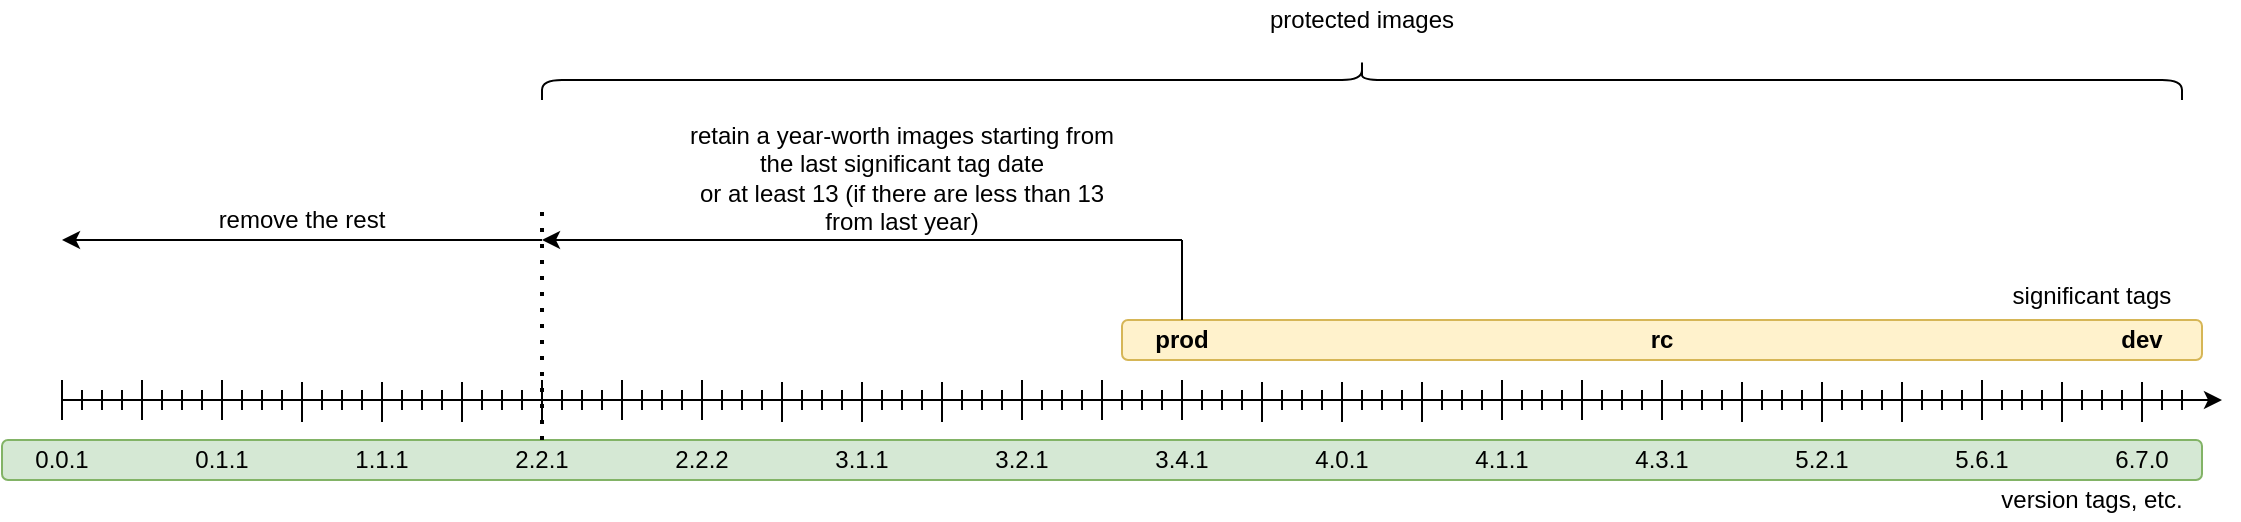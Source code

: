 <mxfile version="14.6.13" type="device"><diagram id="SdUUnmixvgzx5_fIo_vk" name="Strona-1"><mxGraphModel dx="2942" dy="1171" grid="1" gridSize="10" guides="1" tooltips="1" connect="1" arrows="1" fold="1" page="1" pageScale="1" pageWidth="1169" pageHeight="827" math="0" shadow="0"><root><mxCell id="0"/><mxCell id="1" parent="0"/><mxCell id="Y0C1DqDDqD2_Hr55Ia8j-29" value="" style="rounded=1;whiteSpace=wrap;html=1;fillColor=#fff2cc;strokeColor=#d6b656;" parent="1" vertex="1"><mxGeometry x="570" y="280" width="540" height="20" as="geometry"/></mxCell><mxCell id="Y0C1DqDDqD2_Hr55Ia8j-27" value="" style="rounded=1;whiteSpace=wrap;html=1;fillColor=#d5e8d4;strokeColor=#82b366;" parent="1" vertex="1"><mxGeometry x="10" y="340" width="1100" height="20" as="geometry"/></mxCell><mxCell id="oRygrx8aSNIwBsRyhylj-1" value="" style="endArrow=classic;html=1;" parent="1" edge="1"><mxGeometry width="50" height="50" relative="1" as="geometry"><mxPoint x="40" y="320" as="sourcePoint"/><mxPoint x="1120" y="320" as="targetPoint"/></mxGeometry></mxCell><mxCell id="oRygrx8aSNIwBsRyhylj-2" value="" style="endArrow=none;html=1;" parent="1" edge="1"><mxGeometry width="50" height="50" relative="1" as="geometry"><mxPoint x="40" y="330" as="sourcePoint"/><mxPoint x="40" y="310" as="targetPoint"/></mxGeometry></mxCell><mxCell id="oRygrx8aSNIwBsRyhylj-3" value="" style="endArrow=none;html=1;" parent="1" edge="1"><mxGeometry width="50" height="50" relative="1" as="geometry"><mxPoint x="80" y="330" as="sourcePoint"/><mxPoint x="80" y="310" as="targetPoint"/></mxGeometry></mxCell><mxCell id="oRygrx8aSNIwBsRyhylj-4" value="" style="endArrow=none;html=1;" parent="1" edge="1"><mxGeometry width="50" height="50" relative="1" as="geometry"><mxPoint x="120" y="330" as="sourcePoint"/><mxPoint x="120" y="310" as="targetPoint"/></mxGeometry></mxCell><mxCell id="oRygrx8aSNIwBsRyhylj-5" value="" style="endArrow=none;html=1;" parent="1" edge="1"><mxGeometry width="50" height="50" relative="1" as="geometry"><mxPoint x="160" y="331" as="sourcePoint"/><mxPoint x="160" y="311" as="targetPoint"/></mxGeometry></mxCell><mxCell id="oRygrx8aSNIwBsRyhylj-6" value="" style="endArrow=none;html=1;" parent="1" edge="1"><mxGeometry width="50" height="50" relative="1" as="geometry"><mxPoint x="200" y="331" as="sourcePoint"/><mxPoint x="200" y="311" as="targetPoint"/></mxGeometry></mxCell><mxCell id="oRygrx8aSNIwBsRyhylj-7" value="" style="endArrow=none;html=1;" parent="1" edge="1"><mxGeometry width="50" height="50" relative="1" as="geometry"><mxPoint x="240" y="331" as="sourcePoint"/><mxPoint x="240" y="311" as="targetPoint"/></mxGeometry></mxCell><mxCell id="oRygrx8aSNIwBsRyhylj-8" value="" style="endArrow=none;html=1;" parent="1" edge="1"><mxGeometry width="50" height="50" relative="1" as="geometry"><mxPoint x="280" y="330" as="sourcePoint"/><mxPoint x="280" y="310" as="targetPoint"/></mxGeometry></mxCell><mxCell id="oRygrx8aSNIwBsRyhylj-9" value="" style="endArrow=none;html=1;" parent="1" edge="1"><mxGeometry width="50" height="50" relative="1" as="geometry"><mxPoint x="320" y="330" as="sourcePoint"/><mxPoint x="320" y="310" as="targetPoint"/></mxGeometry></mxCell><mxCell id="oRygrx8aSNIwBsRyhylj-10" value="" style="endArrow=none;html=1;" parent="1" edge="1"><mxGeometry width="50" height="50" relative="1" as="geometry"><mxPoint x="360" y="330" as="sourcePoint"/><mxPoint x="360" y="310" as="targetPoint"/></mxGeometry></mxCell><mxCell id="oRygrx8aSNIwBsRyhylj-11" value="" style="endArrow=none;html=1;" parent="1" edge="1"><mxGeometry width="50" height="50" relative="1" as="geometry"><mxPoint x="400" y="331" as="sourcePoint"/><mxPoint x="400" y="311" as="targetPoint"/></mxGeometry></mxCell><mxCell id="oRygrx8aSNIwBsRyhylj-12" value="" style="endArrow=none;html=1;" parent="1" edge="1"><mxGeometry width="50" height="50" relative="1" as="geometry"><mxPoint x="440" y="331" as="sourcePoint"/><mxPoint x="440" y="311" as="targetPoint"/></mxGeometry></mxCell><mxCell id="oRygrx8aSNIwBsRyhylj-13" value="" style="endArrow=none;html=1;" parent="1" edge="1"><mxGeometry width="50" height="50" relative="1" as="geometry"><mxPoint x="480" y="331" as="sourcePoint"/><mxPoint x="480" y="311" as="targetPoint"/></mxGeometry></mxCell><mxCell id="oRygrx8aSNIwBsRyhylj-14" value="" style="endArrow=none;html=1;" parent="1" edge="1"><mxGeometry width="50" height="50" relative="1" as="geometry"><mxPoint x="520" y="330" as="sourcePoint"/><mxPoint x="520" y="310" as="targetPoint"/></mxGeometry></mxCell><mxCell id="oRygrx8aSNIwBsRyhylj-15" value="" style="endArrow=none;html=1;" parent="1" edge="1"><mxGeometry width="50" height="50" relative="1" as="geometry"><mxPoint x="560" y="330" as="sourcePoint"/><mxPoint x="560" y="310" as="targetPoint"/></mxGeometry></mxCell><mxCell id="oRygrx8aSNIwBsRyhylj-16" value="" style="endArrow=none;html=1;" parent="1" edge="1"><mxGeometry width="50" height="50" relative="1" as="geometry"><mxPoint x="600" y="330" as="sourcePoint"/><mxPoint x="600" y="310" as="targetPoint"/></mxGeometry></mxCell><mxCell id="oRygrx8aSNIwBsRyhylj-17" value="" style="endArrow=none;html=1;" parent="1" edge="1"><mxGeometry width="50" height="50" relative="1" as="geometry"><mxPoint x="640" y="331" as="sourcePoint"/><mxPoint x="640" y="311" as="targetPoint"/></mxGeometry></mxCell><mxCell id="oRygrx8aSNIwBsRyhylj-18" value="" style="endArrow=none;html=1;" parent="1" edge="1"><mxGeometry width="50" height="50" relative="1" as="geometry"><mxPoint x="680" y="331" as="sourcePoint"/><mxPoint x="680" y="311" as="targetPoint"/></mxGeometry></mxCell><mxCell id="oRygrx8aSNIwBsRyhylj-19" value="" style="endArrow=none;html=1;" parent="1" edge="1"><mxGeometry width="50" height="50" relative="1" as="geometry"><mxPoint x="720" y="331" as="sourcePoint"/><mxPoint x="720" y="311" as="targetPoint"/></mxGeometry></mxCell><mxCell id="oRygrx8aSNIwBsRyhylj-20" value="" style="endArrow=none;html=1;" parent="1" edge="1"><mxGeometry width="50" height="50" relative="1" as="geometry"><mxPoint x="760" y="330" as="sourcePoint"/><mxPoint x="760" y="310" as="targetPoint"/></mxGeometry></mxCell><mxCell id="oRygrx8aSNIwBsRyhylj-21" value="" style="endArrow=none;html=1;" parent="1" edge="1"><mxGeometry width="50" height="50" relative="1" as="geometry"><mxPoint x="800" y="330" as="sourcePoint"/><mxPoint x="800" y="310" as="targetPoint"/></mxGeometry></mxCell><mxCell id="oRygrx8aSNIwBsRyhylj-22" value="" style="endArrow=none;html=1;" parent="1" edge="1"><mxGeometry width="50" height="50" relative="1" as="geometry"><mxPoint x="840" y="330" as="sourcePoint"/><mxPoint x="840" y="310" as="targetPoint"/></mxGeometry></mxCell><mxCell id="oRygrx8aSNIwBsRyhylj-23" value="" style="endArrow=none;html=1;" parent="1" edge="1"><mxGeometry width="50" height="50" relative="1" as="geometry"><mxPoint x="880" y="331" as="sourcePoint"/><mxPoint x="880" y="311" as="targetPoint"/></mxGeometry></mxCell><mxCell id="oRygrx8aSNIwBsRyhylj-24" value="" style="endArrow=none;html=1;" parent="1" edge="1"><mxGeometry width="50" height="50" relative="1" as="geometry"><mxPoint x="920" y="331" as="sourcePoint"/><mxPoint x="920" y="311" as="targetPoint"/></mxGeometry></mxCell><mxCell id="oRygrx8aSNIwBsRyhylj-25" value="" style="endArrow=none;html=1;" parent="1" edge="1"><mxGeometry width="50" height="50" relative="1" as="geometry"><mxPoint x="960" y="331" as="sourcePoint"/><mxPoint x="960" y="311" as="targetPoint"/></mxGeometry></mxCell><mxCell id="oRygrx8aSNIwBsRyhylj-26" value="" style="endArrow=none;html=1;" parent="1" edge="1"><mxGeometry width="50" height="50" relative="1" as="geometry"><mxPoint x="1000" y="330" as="sourcePoint"/><mxPoint x="1000" y="310" as="targetPoint"/></mxGeometry></mxCell><mxCell id="oRygrx8aSNIwBsRyhylj-27" value="" style="endArrow=none;html=1;" parent="1" edge="1"><mxGeometry width="50" height="50" relative="1" as="geometry"><mxPoint x="1040" y="331" as="sourcePoint"/><mxPoint x="1040" y="311" as="targetPoint"/></mxGeometry></mxCell><mxCell id="oRygrx8aSNIwBsRyhylj-28" value="" style="endArrow=none;html=1;" parent="1" edge="1"><mxGeometry width="50" height="50" relative="1" as="geometry"><mxPoint x="1080" y="331" as="sourcePoint"/><mxPoint x="1080" y="311" as="targetPoint"/></mxGeometry></mxCell><mxCell id="oRygrx8aSNIwBsRyhylj-30" value="" style="endArrow=none;html=1;" parent="1" edge="1"><mxGeometry width="50" height="50" relative="1" as="geometry"><mxPoint x="50" y="325" as="sourcePoint"/><mxPoint x="50" y="315" as="targetPoint"/></mxGeometry></mxCell><mxCell id="oRygrx8aSNIwBsRyhylj-31" value="" style="endArrow=none;html=1;" parent="1" edge="1"><mxGeometry width="50" height="50" relative="1" as="geometry"><mxPoint x="60" y="325" as="sourcePoint"/><mxPoint x="60" y="315" as="targetPoint"/></mxGeometry></mxCell><mxCell id="oRygrx8aSNIwBsRyhylj-32" value="" style="endArrow=none;html=1;" parent="1" edge="1"><mxGeometry width="50" height="50" relative="1" as="geometry"><mxPoint x="70" y="325" as="sourcePoint"/><mxPoint x="70" y="315" as="targetPoint"/></mxGeometry></mxCell><mxCell id="oRygrx8aSNIwBsRyhylj-33" value="" style="endArrow=none;html=1;" parent="1" edge="1"><mxGeometry width="50" height="50" relative="1" as="geometry"><mxPoint x="90" y="325" as="sourcePoint"/><mxPoint x="90" y="315" as="targetPoint"/></mxGeometry></mxCell><mxCell id="oRygrx8aSNIwBsRyhylj-34" value="" style="endArrow=none;html=1;" parent="1" edge="1"><mxGeometry width="50" height="50" relative="1" as="geometry"><mxPoint x="100" y="325" as="sourcePoint"/><mxPoint x="100" y="315" as="targetPoint"/></mxGeometry></mxCell><mxCell id="oRygrx8aSNIwBsRyhylj-35" value="" style="endArrow=none;html=1;" parent="1" edge="1"><mxGeometry width="50" height="50" relative="1" as="geometry"><mxPoint x="110" y="325" as="sourcePoint"/><mxPoint x="110" y="315" as="targetPoint"/></mxGeometry></mxCell><mxCell id="oRygrx8aSNIwBsRyhylj-36" value="" style="endArrow=none;html=1;" parent="1" edge="1"><mxGeometry width="50" height="50" relative="1" as="geometry"><mxPoint x="130" y="325" as="sourcePoint"/><mxPoint x="130" y="315" as="targetPoint"/></mxGeometry></mxCell><mxCell id="oRygrx8aSNIwBsRyhylj-37" value="" style="endArrow=none;html=1;" parent="1" edge="1"><mxGeometry width="50" height="50" relative="1" as="geometry"><mxPoint x="140" y="325" as="sourcePoint"/><mxPoint x="140" y="315" as="targetPoint"/></mxGeometry></mxCell><mxCell id="oRygrx8aSNIwBsRyhylj-38" value="" style="endArrow=none;html=1;" parent="1" edge="1"><mxGeometry width="50" height="50" relative="1" as="geometry"><mxPoint x="150" y="325" as="sourcePoint"/><mxPoint x="150" y="315" as="targetPoint"/></mxGeometry></mxCell><mxCell id="oRygrx8aSNIwBsRyhylj-39" value="" style="endArrow=none;html=1;" parent="1" edge="1"><mxGeometry width="50" height="50" relative="1" as="geometry"><mxPoint x="170" y="325" as="sourcePoint"/><mxPoint x="170" y="315" as="targetPoint"/></mxGeometry></mxCell><mxCell id="oRygrx8aSNIwBsRyhylj-40" value="" style="endArrow=none;html=1;" parent="1" edge="1"><mxGeometry width="50" height="50" relative="1" as="geometry"><mxPoint x="180" y="325" as="sourcePoint"/><mxPoint x="180" y="315" as="targetPoint"/></mxGeometry></mxCell><mxCell id="oRygrx8aSNIwBsRyhylj-41" value="" style="endArrow=none;html=1;" parent="1" edge="1"><mxGeometry width="50" height="50" relative="1" as="geometry"><mxPoint x="190" y="325" as="sourcePoint"/><mxPoint x="190" y="315" as="targetPoint"/></mxGeometry></mxCell><mxCell id="oRygrx8aSNIwBsRyhylj-42" value="" style="endArrow=none;html=1;" parent="1" edge="1"><mxGeometry width="50" height="50" relative="1" as="geometry"><mxPoint x="210" y="325" as="sourcePoint"/><mxPoint x="210" y="315" as="targetPoint"/></mxGeometry></mxCell><mxCell id="oRygrx8aSNIwBsRyhylj-43" value="" style="endArrow=none;html=1;" parent="1" edge="1"><mxGeometry width="50" height="50" relative="1" as="geometry"><mxPoint x="220" y="325" as="sourcePoint"/><mxPoint x="220" y="315" as="targetPoint"/></mxGeometry></mxCell><mxCell id="oRygrx8aSNIwBsRyhylj-44" value="" style="endArrow=none;html=1;" parent="1" edge="1"><mxGeometry width="50" height="50" relative="1" as="geometry"><mxPoint x="230" y="325" as="sourcePoint"/><mxPoint x="230" y="315" as="targetPoint"/></mxGeometry></mxCell><mxCell id="oRygrx8aSNIwBsRyhylj-45" value="" style="endArrow=none;html=1;" parent="1" edge="1"><mxGeometry width="50" height="50" relative="1" as="geometry"><mxPoint x="250" y="325" as="sourcePoint"/><mxPoint x="250" y="315" as="targetPoint"/></mxGeometry></mxCell><mxCell id="oRygrx8aSNIwBsRyhylj-46" value="" style="endArrow=none;html=1;" parent="1" edge="1"><mxGeometry width="50" height="50" relative="1" as="geometry"><mxPoint x="260" y="325" as="sourcePoint"/><mxPoint x="260" y="315" as="targetPoint"/></mxGeometry></mxCell><mxCell id="oRygrx8aSNIwBsRyhylj-47" value="" style="endArrow=none;html=1;" parent="1" edge="1"><mxGeometry width="50" height="50" relative="1" as="geometry"><mxPoint x="270" y="325" as="sourcePoint"/><mxPoint x="270" y="315" as="targetPoint"/></mxGeometry></mxCell><mxCell id="oRygrx8aSNIwBsRyhylj-48" value="" style="endArrow=none;html=1;" parent="1" edge="1"><mxGeometry width="50" height="50" relative="1" as="geometry"><mxPoint x="290" y="325" as="sourcePoint"/><mxPoint x="290" y="315" as="targetPoint"/></mxGeometry></mxCell><mxCell id="oRygrx8aSNIwBsRyhylj-49" value="" style="endArrow=none;html=1;" parent="1" edge="1"><mxGeometry width="50" height="50" relative="1" as="geometry"><mxPoint x="300" y="325" as="sourcePoint"/><mxPoint x="300" y="315" as="targetPoint"/></mxGeometry></mxCell><mxCell id="oRygrx8aSNIwBsRyhylj-50" value="" style="endArrow=none;html=1;" parent="1" edge="1"><mxGeometry width="50" height="50" relative="1" as="geometry"><mxPoint x="310" y="325" as="sourcePoint"/><mxPoint x="310" y="315" as="targetPoint"/></mxGeometry></mxCell><mxCell id="oRygrx8aSNIwBsRyhylj-51" value="" style="endArrow=none;html=1;" parent="1" edge="1"><mxGeometry width="50" height="50" relative="1" as="geometry"><mxPoint x="330" y="325" as="sourcePoint"/><mxPoint x="330" y="315" as="targetPoint"/></mxGeometry></mxCell><mxCell id="oRygrx8aSNIwBsRyhylj-52" value="" style="endArrow=none;html=1;" parent="1" edge="1"><mxGeometry width="50" height="50" relative="1" as="geometry"><mxPoint x="340" y="325" as="sourcePoint"/><mxPoint x="340" y="315" as="targetPoint"/></mxGeometry></mxCell><mxCell id="oRygrx8aSNIwBsRyhylj-53" value="" style="endArrow=none;html=1;" parent="1" edge="1"><mxGeometry width="50" height="50" relative="1" as="geometry"><mxPoint x="350" y="325" as="sourcePoint"/><mxPoint x="350" y="315" as="targetPoint"/></mxGeometry></mxCell><mxCell id="oRygrx8aSNIwBsRyhylj-54" value="" style="endArrow=none;html=1;" parent="1" edge="1"><mxGeometry width="50" height="50" relative="1" as="geometry"><mxPoint x="370" y="325" as="sourcePoint"/><mxPoint x="370" y="315" as="targetPoint"/></mxGeometry></mxCell><mxCell id="oRygrx8aSNIwBsRyhylj-55" value="" style="endArrow=none;html=1;" parent="1" edge="1"><mxGeometry width="50" height="50" relative="1" as="geometry"><mxPoint x="380" y="325" as="sourcePoint"/><mxPoint x="380" y="315" as="targetPoint"/></mxGeometry></mxCell><mxCell id="oRygrx8aSNIwBsRyhylj-56" value="" style="endArrow=none;html=1;" parent="1" edge="1"><mxGeometry width="50" height="50" relative="1" as="geometry"><mxPoint x="390" y="325" as="sourcePoint"/><mxPoint x="390" y="315" as="targetPoint"/></mxGeometry></mxCell><mxCell id="oRygrx8aSNIwBsRyhylj-57" value="" style="endArrow=none;html=1;" parent="1" edge="1"><mxGeometry width="50" height="50" relative="1" as="geometry"><mxPoint x="410" y="325" as="sourcePoint"/><mxPoint x="410" y="315" as="targetPoint"/></mxGeometry></mxCell><mxCell id="oRygrx8aSNIwBsRyhylj-58" value="" style="endArrow=none;html=1;" parent="1" edge="1"><mxGeometry width="50" height="50" relative="1" as="geometry"><mxPoint x="420" y="325" as="sourcePoint"/><mxPoint x="420" y="315" as="targetPoint"/></mxGeometry></mxCell><mxCell id="oRygrx8aSNIwBsRyhylj-59" value="" style="endArrow=none;html=1;" parent="1" edge="1"><mxGeometry width="50" height="50" relative="1" as="geometry"><mxPoint x="430" y="325" as="sourcePoint"/><mxPoint x="430" y="315" as="targetPoint"/></mxGeometry></mxCell><mxCell id="oRygrx8aSNIwBsRyhylj-60" value="" style="endArrow=none;html=1;" parent="1" edge="1"><mxGeometry width="50" height="50" relative="1" as="geometry"><mxPoint x="450" y="325" as="sourcePoint"/><mxPoint x="450" y="315" as="targetPoint"/></mxGeometry></mxCell><mxCell id="oRygrx8aSNIwBsRyhylj-61" value="" style="endArrow=none;html=1;" parent="1" edge="1"><mxGeometry width="50" height="50" relative="1" as="geometry"><mxPoint x="460" y="325" as="sourcePoint"/><mxPoint x="460" y="315" as="targetPoint"/></mxGeometry></mxCell><mxCell id="oRygrx8aSNIwBsRyhylj-62" value="" style="endArrow=none;html=1;" parent="1" edge="1"><mxGeometry width="50" height="50" relative="1" as="geometry"><mxPoint x="470" y="325" as="sourcePoint"/><mxPoint x="470" y="315" as="targetPoint"/></mxGeometry></mxCell><mxCell id="oRygrx8aSNIwBsRyhylj-63" value="" style="endArrow=none;html=1;" parent="1" edge="1"><mxGeometry width="50" height="50" relative="1" as="geometry"><mxPoint x="490" y="325" as="sourcePoint"/><mxPoint x="490" y="315" as="targetPoint"/></mxGeometry></mxCell><mxCell id="oRygrx8aSNIwBsRyhylj-64" value="" style="endArrow=none;html=1;" parent="1" edge="1"><mxGeometry width="50" height="50" relative="1" as="geometry"><mxPoint x="500" y="325" as="sourcePoint"/><mxPoint x="500" y="315" as="targetPoint"/></mxGeometry></mxCell><mxCell id="oRygrx8aSNIwBsRyhylj-65" value="" style="endArrow=none;html=1;" parent="1" edge="1"><mxGeometry width="50" height="50" relative="1" as="geometry"><mxPoint x="510" y="325" as="sourcePoint"/><mxPoint x="510" y="315" as="targetPoint"/></mxGeometry></mxCell><mxCell id="oRygrx8aSNIwBsRyhylj-66" value="" style="endArrow=none;html=1;" parent="1" edge="1"><mxGeometry width="50" height="50" relative="1" as="geometry"><mxPoint x="530" y="325" as="sourcePoint"/><mxPoint x="530" y="315" as="targetPoint"/></mxGeometry></mxCell><mxCell id="oRygrx8aSNIwBsRyhylj-67" value="" style="endArrow=none;html=1;" parent="1" edge="1"><mxGeometry width="50" height="50" relative="1" as="geometry"><mxPoint x="540" y="325" as="sourcePoint"/><mxPoint x="540" y="315" as="targetPoint"/></mxGeometry></mxCell><mxCell id="oRygrx8aSNIwBsRyhylj-68" value="" style="endArrow=none;html=1;" parent="1" edge="1"><mxGeometry width="50" height="50" relative="1" as="geometry"><mxPoint x="550" y="325" as="sourcePoint"/><mxPoint x="550" y="315" as="targetPoint"/></mxGeometry></mxCell><mxCell id="oRygrx8aSNIwBsRyhylj-69" value="" style="endArrow=none;html=1;" parent="1" edge="1"><mxGeometry width="50" height="50" relative="1" as="geometry"><mxPoint x="570" y="325" as="sourcePoint"/><mxPoint x="570" y="315" as="targetPoint"/></mxGeometry></mxCell><mxCell id="oRygrx8aSNIwBsRyhylj-70" value="" style="endArrow=none;html=1;" parent="1" edge="1"><mxGeometry width="50" height="50" relative="1" as="geometry"><mxPoint x="580" y="325" as="sourcePoint"/><mxPoint x="580" y="315" as="targetPoint"/></mxGeometry></mxCell><mxCell id="oRygrx8aSNIwBsRyhylj-71" value="" style="endArrow=none;html=1;" parent="1" edge="1"><mxGeometry width="50" height="50" relative="1" as="geometry"><mxPoint x="590" y="325" as="sourcePoint"/><mxPoint x="590" y="315" as="targetPoint"/></mxGeometry></mxCell><mxCell id="oRygrx8aSNIwBsRyhylj-72" value="" style="endArrow=none;html=1;" parent="1" edge="1"><mxGeometry width="50" height="50" relative="1" as="geometry"><mxPoint x="610" y="325" as="sourcePoint"/><mxPoint x="610" y="315" as="targetPoint"/></mxGeometry></mxCell><mxCell id="oRygrx8aSNIwBsRyhylj-73" value="" style="endArrow=none;html=1;" parent="1" edge="1"><mxGeometry width="50" height="50" relative="1" as="geometry"><mxPoint x="620" y="325" as="sourcePoint"/><mxPoint x="620" y="315" as="targetPoint"/></mxGeometry></mxCell><mxCell id="oRygrx8aSNIwBsRyhylj-74" value="" style="endArrow=none;html=1;" parent="1" edge="1"><mxGeometry width="50" height="50" relative="1" as="geometry"><mxPoint x="630" y="325" as="sourcePoint"/><mxPoint x="630" y="315" as="targetPoint"/></mxGeometry></mxCell><mxCell id="oRygrx8aSNIwBsRyhylj-75" value="" style="endArrow=none;html=1;" parent="1" edge="1"><mxGeometry width="50" height="50" relative="1" as="geometry"><mxPoint x="650" y="325" as="sourcePoint"/><mxPoint x="650" y="315" as="targetPoint"/></mxGeometry></mxCell><mxCell id="oRygrx8aSNIwBsRyhylj-76" value="" style="endArrow=none;html=1;" parent="1" edge="1"><mxGeometry width="50" height="50" relative="1" as="geometry"><mxPoint x="660" y="325" as="sourcePoint"/><mxPoint x="660" y="315" as="targetPoint"/></mxGeometry></mxCell><mxCell id="oRygrx8aSNIwBsRyhylj-77" value="" style="endArrow=none;html=1;" parent="1" edge="1"><mxGeometry width="50" height="50" relative="1" as="geometry"><mxPoint x="670" y="325" as="sourcePoint"/><mxPoint x="670" y="315" as="targetPoint"/></mxGeometry></mxCell><mxCell id="oRygrx8aSNIwBsRyhylj-78" value="" style="endArrow=none;html=1;" parent="1" edge="1"><mxGeometry width="50" height="50" relative="1" as="geometry"><mxPoint x="690" y="325" as="sourcePoint"/><mxPoint x="690" y="315" as="targetPoint"/></mxGeometry></mxCell><mxCell id="oRygrx8aSNIwBsRyhylj-79" value="" style="endArrow=none;html=1;" parent="1" edge="1"><mxGeometry width="50" height="50" relative="1" as="geometry"><mxPoint x="700" y="325" as="sourcePoint"/><mxPoint x="700" y="315" as="targetPoint"/></mxGeometry></mxCell><mxCell id="oRygrx8aSNIwBsRyhylj-80" value="" style="endArrow=none;html=1;" parent="1" edge="1"><mxGeometry width="50" height="50" relative="1" as="geometry"><mxPoint x="710" y="325" as="sourcePoint"/><mxPoint x="710" y="315" as="targetPoint"/></mxGeometry></mxCell><mxCell id="oRygrx8aSNIwBsRyhylj-81" value="" style="endArrow=none;html=1;" parent="1" edge="1"><mxGeometry width="50" height="50" relative="1" as="geometry"><mxPoint x="730" y="325" as="sourcePoint"/><mxPoint x="730" y="315" as="targetPoint"/></mxGeometry></mxCell><mxCell id="oRygrx8aSNIwBsRyhylj-82" value="" style="endArrow=none;html=1;" parent="1" edge="1"><mxGeometry width="50" height="50" relative="1" as="geometry"><mxPoint x="740" y="325" as="sourcePoint"/><mxPoint x="740" y="315" as="targetPoint"/></mxGeometry></mxCell><mxCell id="oRygrx8aSNIwBsRyhylj-83" value="" style="endArrow=none;html=1;" parent="1" edge="1"><mxGeometry width="50" height="50" relative="1" as="geometry"><mxPoint x="750" y="325" as="sourcePoint"/><mxPoint x="750" y="315" as="targetPoint"/></mxGeometry></mxCell><mxCell id="oRygrx8aSNIwBsRyhylj-84" value="" style="endArrow=none;html=1;" parent="1" edge="1"><mxGeometry width="50" height="50" relative="1" as="geometry"><mxPoint x="770" y="325" as="sourcePoint"/><mxPoint x="770" y="315" as="targetPoint"/></mxGeometry></mxCell><mxCell id="oRygrx8aSNIwBsRyhylj-85" value="" style="endArrow=none;html=1;" parent="1" edge="1"><mxGeometry width="50" height="50" relative="1" as="geometry"><mxPoint x="780" y="325" as="sourcePoint"/><mxPoint x="780" y="315" as="targetPoint"/></mxGeometry></mxCell><mxCell id="oRygrx8aSNIwBsRyhylj-86" value="" style="endArrow=none;html=1;" parent="1" edge="1"><mxGeometry width="50" height="50" relative="1" as="geometry"><mxPoint x="790" y="325" as="sourcePoint"/><mxPoint x="790" y="315" as="targetPoint"/></mxGeometry></mxCell><mxCell id="oRygrx8aSNIwBsRyhylj-87" value="" style="endArrow=none;html=1;" parent="1" edge="1"><mxGeometry width="50" height="50" relative="1" as="geometry"><mxPoint x="810" y="325" as="sourcePoint"/><mxPoint x="810" y="315" as="targetPoint"/></mxGeometry></mxCell><mxCell id="oRygrx8aSNIwBsRyhylj-88" value="" style="endArrow=none;html=1;" parent="1" edge="1"><mxGeometry width="50" height="50" relative="1" as="geometry"><mxPoint x="820" y="325" as="sourcePoint"/><mxPoint x="820" y="315" as="targetPoint"/></mxGeometry></mxCell><mxCell id="oRygrx8aSNIwBsRyhylj-89" value="" style="endArrow=none;html=1;" parent="1" edge="1"><mxGeometry width="50" height="50" relative="1" as="geometry"><mxPoint x="830" y="325" as="sourcePoint"/><mxPoint x="830" y="315" as="targetPoint"/></mxGeometry></mxCell><mxCell id="oRygrx8aSNIwBsRyhylj-90" value="" style="endArrow=none;html=1;" parent="1" edge="1"><mxGeometry width="50" height="50" relative="1" as="geometry"><mxPoint x="850" y="325" as="sourcePoint"/><mxPoint x="850" y="315" as="targetPoint"/></mxGeometry></mxCell><mxCell id="oRygrx8aSNIwBsRyhylj-91" value="" style="endArrow=none;html=1;" parent="1" edge="1"><mxGeometry width="50" height="50" relative="1" as="geometry"><mxPoint x="860" y="325" as="sourcePoint"/><mxPoint x="860" y="315" as="targetPoint"/></mxGeometry></mxCell><mxCell id="oRygrx8aSNIwBsRyhylj-92" value="" style="endArrow=none;html=1;" parent="1" edge="1"><mxGeometry width="50" height="50" relative="1" as="geometry"><mxPoint x="870" y="325" as="sourcePoint"/><mxPoint x="870" y="315" as="targetPoint"/></mxGeometry></mxCell><mxCell id="oRygrx8aSNIwBsRyhylj-93" value="" style="endArrow=none;html=1;" parent="1" edge="1"><mxGeometry width="50" height="50" relative="1" as="geometry"><mxPoint x="890" y="325" as="sourcePoint"/><mxPoint x="890" y="315" as="targetPoint"/></mxGeometry></mxCell><mxCell id="oRygrx8aSNIwBsRyhylj-94" value="" style="endArrow=none;html=1;" parent="1" edge="1"><mxGeometry width="50" height="50" relative="1" as="geometry"><mxPoint x="900" y="325" as="sourcePoint"/><mxPoint x="900" y="315" as="targetPoint"/></mxGeometry></mxCell><mxCell id="oRygrx8aSNIwBsRyhylj-95" value="" style="endArrow=none;html=1;" parent="1" edge="1"><mxGeometry width="50" height="50" relative="1" as="geometry"><mxPoint x="910" y="325" as="sourcePoint"/><mxPoint x="910" y="315" as="targetPoint"/></mxGeometry></mxCell><mxCell id="oRygrx8aSNIwBsRyhylj-96" value="" style="endArrow=none;html=1;" parent="1" edge="1"><mxGeometry width="50" height="50" relative="1" as="geometry"><mxPoint x="930" y="325" as="sourcePoint"/><mxPoint x="930" y="315" as="targetPoint"/></mxGeometry></mxCell><mxCell id="oRygrx8aSNIwBsRyhylj-97" value="" style="endArrow=none;html=1;" parent="1" edge="1"><mxGeometry width="50" height="50" relative="1" as="geometry"><mxPoint x="940" y="325" as="sourcePoint"/><mxPoint x="940" y="315" as="targetPoint"/></mxGeometry></mxCell><mxCell id="oRygrx8aSNIwBsRyhylj-98" value="" style="endArrow=none;html=1;" parent="1" edge="1"><mxGeometry width="50" height="50" relative="1" as="geometry"><mxPoint x="950" y="325" as="sourcePoint"/><mxPoint x="950" y="315" as="targetPoint"/></mxGeometry></mxCell><mxCell id="oRygrx8aSNIwBsRyhylj-99" value="" style="endArrow=none;html=1;" parent="1" edge="1"><mxGeometry width="50" height="50" relative="1" as="geometry"><mxPoint x="970" y="325" as="sourcePoint"/><mxPoint x="970" y="315" as="targetPoint"/></mxGeometry></mxCell><mxCell id="oRygrx8aSNIwBsRyhylj-100" value="" style="endArrow=none;html=1;" parent="1" edge="1"><mxGeometry width="50" height="50" relative="1" as="geometry"><mxPoint x="980" y="325" as="sourcePoint"/><mxPoint x="980" y="315" as="targetPoint"/></mxGeometry></mxCell><mxCell id="oRygrx8aSNIwBsRyhylj-101" value="" style="endArrow=none;html=1;" parent="1" edge="1"><mxGeometry width="50" height="50" relative="1" as="geometry"><mxPoint x="990" y="325" as="sourcePoint"/><mxPoint x="990" y="315" as="targetPoint"/></mxGeometry></mxCell><mxCell id="oRygrx8aSNIwBsRyhylj-102" value="" style="endArrow=none;html=1;" parent="1" edge="1"><mxGeometry width="50" height="50" relative="1" as="geometry"><mxPoint x="1010" y="325" as="sourcePoint"/><mxPoint x="1010" y="315" as="targetPoint"/></mxGeometry></mxCell><mxCell id="oRygrx8aSNIwBsRyhylj-103" value="" style="endArrow=none;html=1;" parent="1" edge="1"><mxGeometry width="50" height="50" relative="1" as="geometry"><mxPoint x="1020" y="325" as="sourcePoint"/><mxPoint x="1020" y="315" as="targetPoint"/></mxGeometry></mxCell><mxCell id="oRygrx8aSNIwBsRyhylj-104" value="" style="endArrow=none;html=1;" parent="1" edge="1"><mxGeometry width="50" height="50" relative="1" as="geometry"><mxPoint x="1030" y="325" as="sourcePoint"/><mxPoint x="1030" y="315" as="targetPoint"/></mxGeometry></mxCell><mxCell id="oRygrx8aSNIwBsRyhylj-105" value="" style="endArrow=none;html=1;" parent="1" edge="1"><mxGeometry width="50" height="50" relative="1" as="geometry"><mxPoint x="1050" y="325" as="sourcePoint"/><mxPoint x="1050" y="315" as="targetPoint"/></mxGeometry></mxCell><mxCell id="oRygrx8aSNIwBsRyhylj-106" value="" style="endArrow=none;html=1;" parent="1" edge="1"><mxGeometry width="50" height="50" relative="1" as="geometry"><mxPoint x="1060" y="325" as="sourcePoint"/><mxPoint x="1060" y="315" as="targetPoint"/></mxGeometry></mxCell><mxCell id="oRygrx8aSNIwBsRyhylj-107" value="" style="endArrow=none;html=1;" parent="1" edge="1"><mxGeometry width="50" height="50" relative="1" as="geometry"><mxPoint x="1070" y="325" as="sourcePoint"/><mxPoint x="1070" y="315" as="targetPoint"/></mxGeometry></mxCell><mxCell id="oRygrx8aSNIwBsRyhylj-108" value="" style="endArrow=none;html=1;" parent="1" edge="1"><mxGeometry width="50" height="50" relative="1" as="geometry"><mxPoint x="1090" y="325" as="sourcePoint"/><mxPoint x="1090" y="315" as="targetPoint"/></mxGeometry></mxCell><mxCell id="oRygrx8aSNIwBsRyhylj-109" value="" style="endArrow=none;html=1;" parent="1" edge="1"><mxGeometry width="50" height="50" relative="1" as="geometry"><mxPoint x="1100" y="325" as="sourcePoint"/><mxPoint x="1100" y="315" as="targetPoint"/></mxGeometry></mxCell><mxCell id="Y0C1DqDDqD2_Hr55Ia8j-1" value="0.0.1" style="text;html=1;strokeColor=none;fillColor=none;align=center;verticalAlign=middle;whiteSpace=wrap;rounded=0;" parent="1" vertex="1"><mxGeometry x="20" y="340" width="40" height="20" as="geometry"/></mxCell><mxCell id="Y0C1DqDDqD2_Hr55Ia8j-2" value="0.1.1" style="text;html=1;strokeColor=none;fillColor=none;align=center;verticalAlign=middle;whiteSpace=wrap;rounded=0;" parent="1" vertex="1"><mxGeometry x="100" y="340" width="40" height="20" as="geometry"/></mxCell><mxCell id="Y0C1DqDDqD2_Hr55Ia8j-3" value="1.1.1" style="text;html=1;strokeColor=none;fillColor=none;align=center;verticalAlign=middle;whiteSpace=wrap;rounded=0;" parent="1" vertex="1"><mxGeometry x="180" y="340" width="40" height="20" as="geometry"/></mxCell><mxCell id="Y0C1DqDDqD2_Hr55Ia8j-4" value="2.2.1" style="text;html=1;strokeColor=none;fillColor=none;align=center;verticalAlign=middle;whiteSpace=wrap;rounded=0;" parent="1" vertex="1"><mxGeometry x="260" y="340" width="40" height="20" as="geometry"/></mxCell><mxCell id="Y0C1DqDDqD2_Hr55Ia8j-5" value="2.2.2" style="text;html=1;strokeColor=none;fillColor=none;align=center;verticalAlign=middle;whiteSpace=wrap;rounded=0;" parent="1" vertex="1"><mxGeometry x="340" y="340" width="40" height="20" as="geometry"/></mxCell><mxCell id="Y0C1DqDDqD2_Hr55Ia8j-6" value="3.1.1" style="text;html=1;strokeColor=none;fillColor=none;align=center;verticalAlign=middle;whiteSpace=wrap;rounded=0;" parent="1" vertex="1"><mxGeometry x="420" y="340" width="40" height="20" as="geometry"/></mxCell><mxCell id="Y0C1DqDDqD2_Hr55Ia8j-7" value="3.2.1" style="text;html=1;strokeColor=none;fillColor=none;align=center;verticalAlign=middle;whiteSpace=wrap;rounded=0;" parent="1" vertex="1"><mxGeometry x="500" y="340" width="40" height="20" as="geometry"/></mxCell><mxCell id="Y0C1DqDDqD2_Hr55Ia8j-8" value="3.4.1" style="text;html=1;strokeColor=none;fillColor=none;align=center;verticalAlign=middle;whiteSpace=wrap;rounded=0;" parent="1" vertex="1"><mxGeometry x="580" y="340" width="40" height="20" as="geometry"/></mxCell><mxCell id="Y0C1DqDDqD2_Hr55Ia8j-9" value="4.0.1" style="text;html=1;strokeColor=none;fillColor=none;align=center;verticalAlign=middle;whiteSpace=wrap;rounded=0;" parent="1" vertex="1"><mxGeometry x="660" y="340" width="40" height="20" as="geometry"/></mxCell><mxCell id="Y0C1DqDDqD2_Hr55Ia8j-10" value="4.1.1" style="text;html=1;strokeColor=none;fillColor=none;align=center;verticalAlign=middle;whiteSpace=wrap;rounded=0;" parent="1" vertex="1"><mxGeometry x="740" y="340" width="40" height="20" as="geometry"/></mxCell><mxCell id="Y0C1DqDDqD2_Hr55Ia8j-11" value="4.3.1" style="text;html=1;strokeColor=none;fillColor=none;align=center;verticalAlign=middle;whiteSpace=wrap;rounded=0;" parent="1" vertex="1"><mxGeometry x="820" y="340" width="40" height="20" as="geometry"/></mxCell><mxCell id="Y0C1DqDDqD2_Hr55Ia8j-12" value="5.2.1" style="text;html=1;strokeColor=none;fillColor=none;align=center;verticalAlign=middle;whiteSpace=wrap;rounded=0;" parent="1" vertex="1"><mxGeometry x="900" y="340" width="40" height="20" as="geometry"/></mxCell><mxCell id="Y0C1DqDDqD2_Hr55Ia8j-13" value="5.6.1" style="text;html=1;strokeColor=none;fillColor=none;align=center;verticalAlign=middle;whiteSpace=wrap;rounded=0;" parent="1" vertex="1"><mxGeometry x="980" y="340" width="40" height="20" as="geometry"/></mxCell><mxCell id="Y0C1DqDDqD2_Hr55Ia8j-14" value="6.7.0" style="text;html=1;strokeColor=none;fillColor=none;align=center;verticalAlign=middle;whiteSpace=wrap;rounded=0;" parent="1" vertex="1"><mxGeometry x="1060" y="340" width="40" height="20" as="geometry"/></mxCell><mxCell id="Y0C1DqDDqD2_Hr55Ia8j-15" value="&lt;b&gt;dev&lt;/b&gt;" style="text;html=1;strokeColor=none;fillColor=none;align=center;verticalAlign=middle;whiteSpace=wrap;rounded=0;" parent="1" vertex="1"><mxGeometry x="1060" y="280" width="40" height="20" as="geometry"/></mxCell><mxCell id="Y0C1DqDDqD2_Hr55Ia8j-16" value="&lt;b&gt;rc&lt;/b&gt;" style="text;html=1;strokeColor=none;fillColor=none;align=center;verticalAlign=middle;whiteSpace=wrap;rounded=0;" parent="1" vertex="1"><mxGeometry x="820" y="280" width="40" height="20" as="geometry"/></mxCell><mxCell id="Y0C1DqDDqD2_Hr55Ia8j-17" value="&lt;b&gt;prod&lt;/b&gt;" style="text;html=1;strokeColor=none;fillColor=none;align=center;verticalAlign=middle;whiteSpace=wrap;rounded=0;" parent="1" vertex="1"><mxGeometry x="580" y="280" width="40" height="20" as="geometry"/></mxCell><mxCell id="Y0C1DqDDqD2_Hr55Ia8j-20" value="" style="endArrow=none;html=1;exitX=0.5;exitY=0;exitDx=0;exitDy=0;" parent="1" source="Y0C1DqDDqD2_Hr55Ia8j-17" edge="1"><mxGeometry width="50" height="50" relative="1" as="geometry"><mxPoint x="570" y="280" as="sourcePoint"/><mxPoint x="600" y="240" as="targetPoint"/></mxGeometry></mxCell><mxCell id="Y0C1DqDDqD2_Hr55Ia8j-22" value="" style="endArrow=classic;html=1;" parent="1" edge="1"><mxGeometry width="50" height="50" relative="1" as="geometry"><mxPoint x="600" y="240" as="sourcePoint"/><mxPoint x="280" y="240" as="targetPoint"/></mxGeometry></mxCell><mxCell id="Y0C1DqDDqD2_Hr55Ia8j-23" value="retain a year-worth images starting from the last significant tag date&lt;br&gt;or at least 13 (if there are less than 13&lt;br&gt;from last year)" style="text;html=1;strokeColor=none;fillColor=none;align=center;verticalAlign=middle;whiteSpace=wrap;rounded=0;" parent="1" vertex="1"><mxGeometry x="350" y="199" width="220" height="20" as="geometry"/></mxCell><mxCell id="Y0C1DqDDqD2_Hr55Ia8j-24" value="" style="endArrow=none;dashed=1;html=1;dashPattern=1 3;strokeWidth=2;" parent="1" source="Y0C1DqDDqD2_Hr55Ia8j-4" edge="1"><mxGeometry width="50" height="50" relative="1" as="geometry"><mxPoint x="230" y="310" as="sourcePoint"/><mxPoint x="280" y="220" as="targetPoint"/></mxGeometry></mxCell><mxCell id="Y0C1DqDDqD2_Hr55Ia8j-25" value="" style="endArrow=classic;html=1;" parent="1" edge="1"><mxGeometry width="50" height="50" relative="1" as="geometry"><mxPoint x="280" y="240" as="sourcePoint"/><mxPoint x="40" y="240" as="targetPoint"/></mxGeometry></mxCell><mxCell id="Y0C1DqDDqD2_Hr55Ia8j-26" value="remove the rest" style="text;html=1;strokeColor=none;fillColor=none;align=center;verticalAlign=middle;whiteSpace=wrap;rounded=0;" parent="1" vertex="1"><mxGeometry x="110" y="220" width="100" height="20" as="geometry"/></mxCell><mxCell id="Y0C1DqDDqD2_Hr55Ia8j-28" value="version tags, etc." style="text;html=1;strokeColor=none;fillColor=none;align=center;verticalAlign=middle;whiteSpace=wrap;rounded=0;" parent="1" vertex="1"><mxGeometry x="1000" y="360" width="110" height="20" as="geometry"/></mxCell><mxCell id="Y0C1DqDDqD2_Hr55Ia8j-31" value="" style="shape=curlyBracket;whiteSpace=wrap;html=1;rounded=1;flipH=1;direction=south;" parent="1" vertex="1"><mxGeometry x="280" y="150" width="820" height="20" as="geometry"/></mxCell><mxCell id="Y0C1DqDDqD2_Hr55Ia8j-32" value="protected images" style="text;html=1;strokeColor=none;fillColor=none;align=center;verticalAlign=middle;whiteSpace=wrap;rounded=0;" parent="1" vertex="1"><mxGeometry x="630" y="120" width="120" height="20" as="geometry"/></mxCell><mxCell id="Y0C1DqDDqD2_Hr55Ia8j-33" value="significant tags" style="text;html=1;strokeColor=none;fillColor=none;align=center;verticalAlign=middle;whiteSpace=wrap;rounded=0;" parent="1" vertex="1"><mxGeometry x="1000" y="258" width="110" height="20" as="geometry"/></mxCell></root></mxGraphModel></diagram></mxfile>